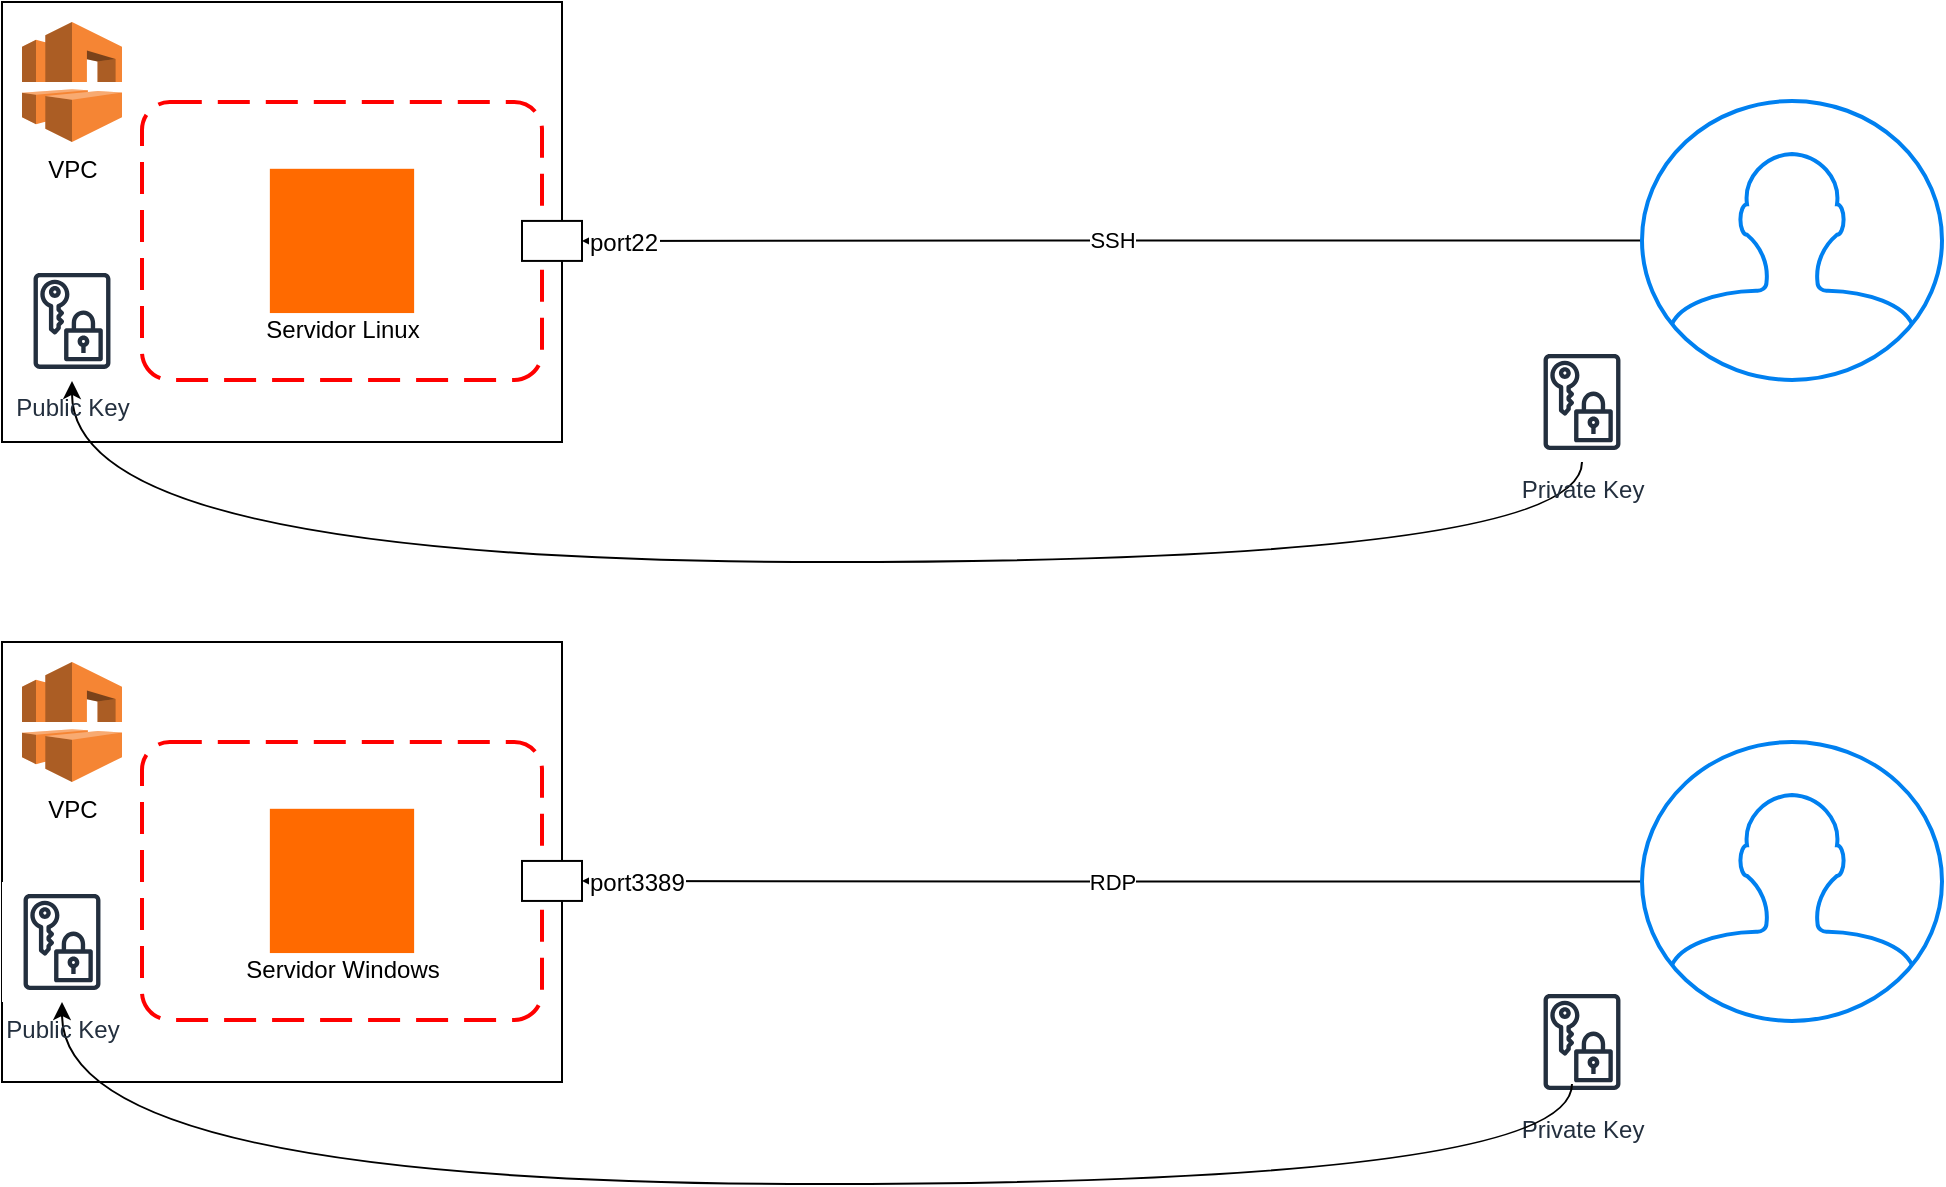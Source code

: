 <mxfile version="28.2.3">
  <diagram name="Página-1" id="Ik4PXLgxCPWhlF4LfS1u">
    <mxGraphModel dx="1384" dy="755" grid="1" gridSize="10" guides="1" tooltips="1" connect="1" arrows="1" fold="1" page="1" pageScale="1" pageWidth="1169" pageHeight="827" math="0" shadow="0">
      <root>
        <mxCell id="0" />
        <mxCell id="1" parent="0" />
        <mxCell id="8zLYAajEcHcjE_jPcUac-17" value="" style="rounded=0;whiteSpace=wrap;html=1;" vertex="1" parent="1">
          <mxGeometry x="100" y="438" width="280" height="220" as="geometry" />
        </mxCell>
        <mxCell id="8zLYAajEcHcjE_jPcUac-12" value="" style="rounded=0;whiteSpace=wrap;html=1;" vertex="1" parent="1">
          <mxGeometry x="100" y="118" width="280" height="220" as="geometry" />
        </mxCell>
        <mxCell id="8zLYAajEcHcjE_jPcUac-9" value="VPC" style="outlineConnect=0;dashed=0;verticalLabelPosition=bottom;verticalAlign=top;align=center;html=1;shape=mxgraph.aws3.vpc;fillColor=#F58534;gradientColor=none;" vertex="1" parent="1">
          <mxGeometry x="110" y="128" width="50" height="60" as="geometry" />
        </mxCell>
        <mxCell id="8zLYAajEcHcjE_jPcUac-10" value="" style="rounded=1;arcSize=10;dashed=1;strokeColor=#ff0000;fillColor=none;gradientColor=none;dashPattern=8 4;strokeWidth=2;" vertex="1" parent="1">
          <mxGeometry x="170" y="168" width="200" height="138.94" as="geometry" />
        </mxCell>
        <mxCell id="8zLYAajEcHcjE_jPcUac-11" value="Servidor Linux&lt;div&gt;&lt;/div&gt;" style="points=[];aspect=fixed;html=1;align=center;shadow=0;dashed=0;fillColor=#FF6A00;strokeColor=none;shape=mxgraph.alibaba_cloud.aliyun_linux;spacingBottom=-90;" vertex="1" parent="1">
          <mxGeometry x="233.93" y="201.4" width="72.13" height="72.13" as="geometry" />
        </mxCell>
        <mxCell id="8zLYAajEcHcjE_jPcUac-14" value="VPC" style="outlineConnect=0;dashed=0;verticalLabelPosition=bottom;verticalAlign=top;align=center;html=1;shape=mxgraph.aws3.vpc;fillColor=#F58534;gradientColor=none;" vertex="1" parent="1">
          <mxGeometry x="110" y="448" width="50" height="60" as="geometry" />
        </mxCell>
        <mxCell id="8zLYAajEcHcjE_jPcUac-15" value="" style="rounded=1;arcSize=10;dashed=1;strokeColor=#ff0000;fillColor=none;gradientColor=none;dashPattern=8 4;strokeWidth=2;" vertex="1" parent="1">
          <mxGeometry x="170" y="488" width="200" height="138.94" as="geometry" />
        </mxCell>
        <mxCell id="8zLYAajEcHcjE_jPcUac-16" value="Servidor Windows&lt;div&gt;&lt;/div&gt;" style="points=[];aspect=fixed;html=1;align=center;shadow=0;dashed=0;fillColor=#FF6A00;strokeColor=none;shape=mxgraph.alibaba_cloud.aliyun_linux;spacingBottom=-90;" vertex="1" parent="1">
          <mxGeometry x="233.93" y="521.4" width="72.13" height="72.13" as="geometry" />
        </mxCell>
        <mxCell id="8zLYAajEcHcjE_jPcUac-24" value="SSH" style="edgeStyle=orthogonalEdgeStyle;rounded=0;orthogonalLoop=1;jettySize=auto;html=1;entryX=1;entryY=0.5;entryDx=0;entryDy=0;" edge="1" parent="1" source="8zLYAajEcHcjE_jPcUac-22" target="8zLYAajEcHcjE_jPcUac-18">
          <mxGeometry relative="1" as="geometry" />
        </mxCell>
        <mxCell id="8zLYAajEcHcjE_jPcUac-22" value="" style="html=1;verticalLabelPosition=bottom;align=center;labelBackgroundColor=#ffffff;verticalAlign=top;strokeWidth=2;strokeColor=#0080F0;shadow=0;dashed=0;shape=mxgraph.ios7.icons.user;" vertex="1" parent="1">
          <mxGeometry x="920" y="167.48" width="150" height="139.46" as="geometry" />
        </mxCell>
        <mxCell id="8zLYAajEcHcjE_jPcUac-26" value="RDP" style="edgeStyle=orthogonalEdgeStyle;rounded=0;orthogonalLoop=1;jettySize=auto;html=1;" edge="1" parent="1" source="8zLYAajEcHcjE_jPcUac-23" target="8zLYAajEcHcjE_jPcUac-20">
          <mxGeometry x="0.001" relative="1" as="geometry">
            <mxPoint as="offset" />
          </mxGeometry>
        </mxCell>
        <mxCell id="8zLYAajEcHcjE_jPcUac-23" value="" style="html=1;verticalLabelPosition=bottom;align=center;labelBackgroundColor=#ffffff;verticalAlign=top;strokeWidth=2;strokeColor=#0080F0;shadow=0;dashed=0;shape=mxgraph.ios7.icons.user;" vertex="1" parent="1">
          <mxGeometry x="920" y="488" width="150" height="139.46" as="geometry" />
        </mxCell>
        <mxCell id="8zLYAajEcHcjE_jPcUac-20" value="port3389" style="fontStyle=0;labelPosition=right;verticalLabelPosition=middle;align=left;verticalAlign=middle;spacingLeft=2;labelBackgroundColor=default;" vertex="1" parent="1">
          <mxGeometry x="360" y="547.47" width="30" height="20" as="geometry" />
        </mxCell>
        <mxCell id="8zLYAajEcHcjE_jPcUac-18" value="port22" style="fontStyle=0;labelPosition=right;verticalLabelPosition=middle;align=left;verticalAlign=middle;spacingLeft=2;labelBackgroundColor=default;" vertex="1" parent="1">
          <mxGeometry x="360" y="227.46" width="30" height="20" as="geometry" />
        </mxCell>
        <mxCell id="8zLYAajEcHcjE_jPcUac-34" style="edgeStyle=orthogonalEdgeStyle;rounded=0;orthogonalLoop=1;jettySize=auto;html=1;curved=1;" edge="1" parent="1" source="8zLYAajEcHcjE_jPcUac-31" target="8zLYAajEcHcjE_jPcUac-32">
          <mxGeometry relative="1" as="geometry">
            <Array as="points">
              <mxPoint x="890" y="398" />
              <mxPoint x="135" y="398" />
            </Array>
          </mxGeometry>
        </mxCell>
        <mxCell id="8zLYAajEcHcjE_jPcUac-31" value="Private Key" style="sketch=0;outlineConnect=0;fontColor=#232F3E;gradientColor=none;strokeColor=#232F3E;fillColor=#ffffff;dashed=0;verticalLabelPosition=bottom;verticalAlign=top;align=center;html=1;fontSize=12;fontStyle=0;aspect=fixed;shape=mxgraph.aws4.resourceIcon;resIcon=mxgraph.aws4.data_encryption_key;" vertex="1" parent="1">
          <mxGeometry x="860" y="288" width="60" height="60" as="geometry" />
        </mxCell>
        <mxCell id="8zLYAajEcHcjE_jPcUac-32" value="Public Key" style="sketch=0;outlineConnect=0;fontColor=#232F3E;gradientColor=none;strokeColor=#232F3E;fillColor=#ffffff;dashed=0;verticalLabelPosition=bottom;verticalAlign=top;align=center;html=1;fontSize=12;fontStyle=0;aspect=fixed;shape=mxgraph.aws4.resourceIcon;resIcon=mxgraph.aws4.data_encryption_key;" vertex="1" parent="1">
          <mxGeometry x="105" y="247.46" width="60" height="60" as="geometry" />
        </mxCell>
        <mxCell id="8zLYAajEcHcjE_jPcUac-35" value="Private Key" style="sketch=0;outlineConnect=0;fontColor=#232F3E;gradientColor=none;strokeColor=#232F3E;fillColor=#ffffff;dashed=0;verticalLabelPosition=bottom;verticalAlign=top;align=center;html=1;fontSize=12;fontStyle=0;aspect=fixed;shape=mxgraph.aws4.resourceIcon;resIcon=mxgraph.aws4.data_encryption_key;" vertex="1" parent="1">
          <mxGeometry x="860" y="608" width="60" height="60" as="geometry" />
        </mxCell>
        <mxCell id="8zLYAajEcHcjE_jPcUac-36" style="edgeStyle=orthogonalEdgeStyle;rounded=0;orthogonalLoop=1;jettySize=auto;html=1;curved=1;" edge="1" parent="1">
          <mxGeometry relative="1" as="geometry">
            <mxPoint x="885" y="659" as="sourcePoint" />
            <mxPoint x="130" y="618" as="targetPoint" />
            <Array as="points">
              <mxPoint x="885" y="709" />
              <mxPoint x="130" y="709" />
            </Array>
          </mxGeometry>
        </mxCell>
        <mxCell id="8zLYAajEcHcjE_jPcUac-37" value="Public Key" style="sketch=0;outlineConnect=0;fontColor=#232F3E;gradientColor=none;strokeColor=#232F3E;fillColor=#ffffff;dashed=0;verticalLabelPosition=bottom;verticalAlign=top;align=center;html=1;fontSize=12;fontStyle=0;aspect=fixed;shape=mxgraph.aws4.resourceIcon;resIcon=mxgraph.aws4.data_encryption_key;" vertex="1" parent="1">
          <mxGeometry x="100" y="558" width="60" height="60" as="geometry" />
        </mxCell>
      </root>
    </mxGraphModel>
  </diagram>
</mxfile>
